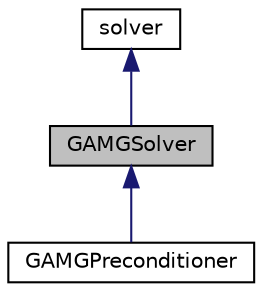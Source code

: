digraph "GAMGSolver"
{
  bgcolor="transparent";
  edge [fontname="Helvetica",fontsize="10",labelfontname="Helvetica",labelfontsize="10"];
  node [fontname="Helvetica",fontsize="10",shape=record];
  Node1 [label="GAMGSolver",height=0.2,width=0.4,color="black", fillcolor="grey75", style="filled", fontcolor="black"];
  Node2 -> Node1 [dir="back",color="midnightblue",fontsize="10",style="solid",fontname="Helvetica"];
  Node2 [label="solver",height=0.2,width=0.4,color="black",URL="$a02463.html",tooltip="Abstract base-class for lduMatrix solvers. "];
  Node1 -> Node3 [dir="back",color="midnightblue",fontsize="10",style="solid",fontname="Helvetica"];
  Node3 [label="GAMGPreconditioner",height=0.2,width=0.4,color="black",URL="$a00916.html",tooltip="Geometric agglomerated algebraic multigrid preconditioner. "];
}

